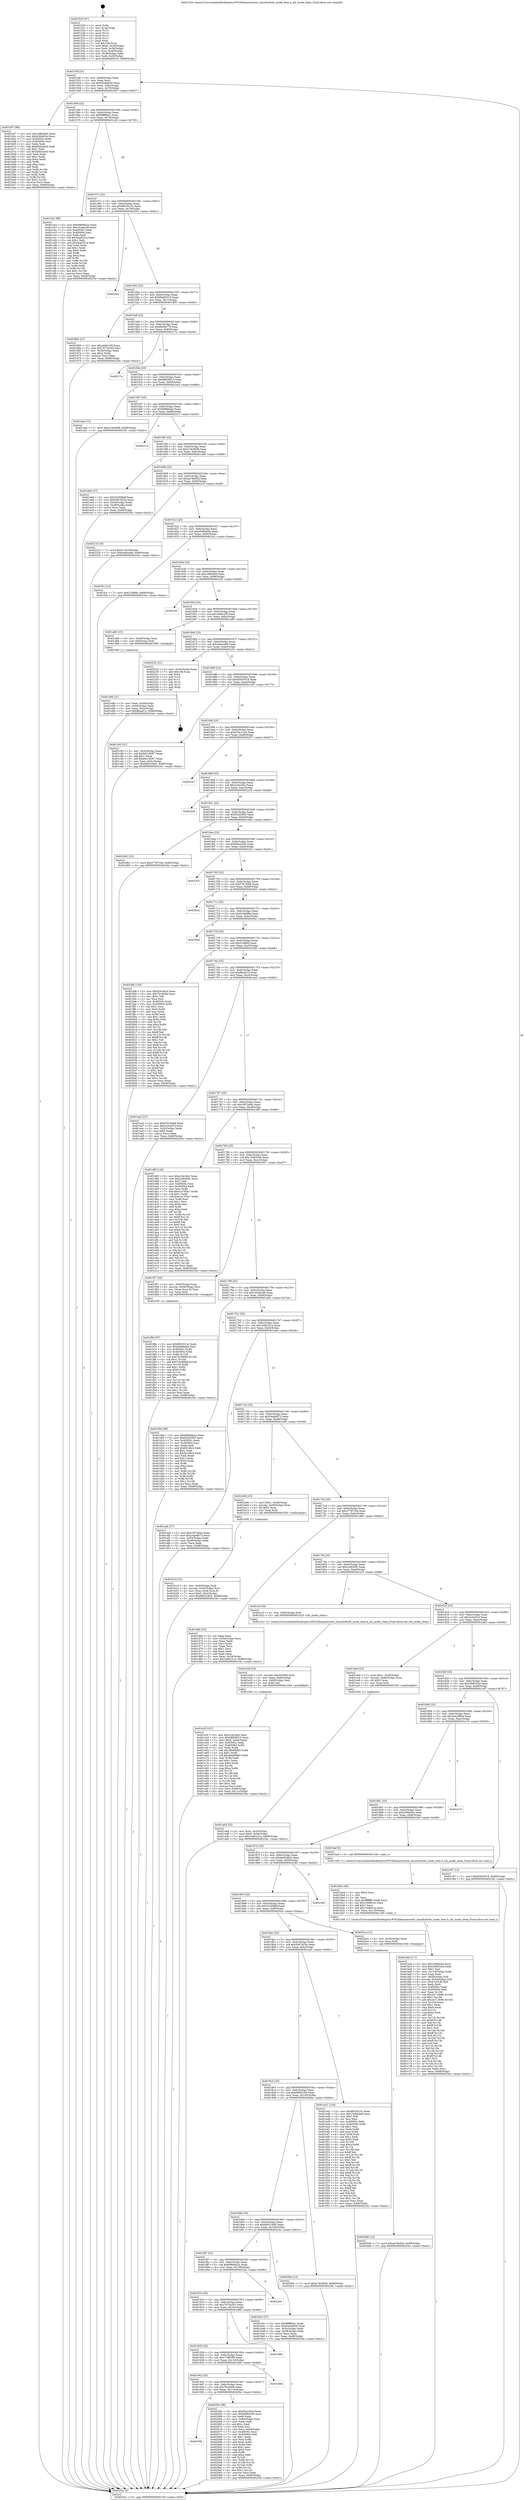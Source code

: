 digraph "0x401520" {
  label = "0x401520 (/mnt/c/Users/mathe/Desktop/tcc/POCII/binaries/extr_linuxfsxfsxfs_inode_item.h_xfs_inode_clean_Final-ollvm.out::main(0))"
  labelloc = "t"
  node[shape=record]

  Entry [label="",width=0.3,height=0.3,shape=circle,fillcolor=black,style=filled]
  "0x40154f" [label="{
     0x40154f [23]\l
     | [instrs]\l
     &nbsp;&nbsp;0x40154f \<+3\>: mov -0x68(%rbp),%eax\l
     &nbsp;&nbsp;0x401552 \<+2\>: mov %eax,%ecx\l
     &nbsp;&nbsp;0x401554 \<+6\>: sub $0x82e9a939,%ecx\l
     &nbsp;&nbsp;0x40155a \<+3\>: mov %eax,-0x6c(%rbp)\l
     &nbsp;&nbsp;0x40155d \<+3\>: mov %ecx,-0x70(%rbp)\l
     &nbsp;&nbsp;0x401560 \<+6\>: je 0000000000401b57 \<main+0x637\>\l
  }"]
  "0x401b57" [label="{
     0x401b57 [88]\l
     | [instrs]\l
     &nbsp;&nbsp;0x401b57 \<+5\>: mov $0xc38bf444,%eax\l
     &nbsp;&nbsp;0x401b5c \<+5\>: mov $0x43f4d02e,%ecx\l
     &nbsp;&nbsp;0x401b61 \<+7\>: mov 0x40505c,%edx\l
     &nbsp;&nbsp;0x401b68 \<+7\>: mov 0x405064,%esi\l
     &nbsp;&nbsp;0x401b6f \<+2\>: mov %edx,%edi\l
     &nbsp;&nbsp;0x401b71 \<+6\>: add $0xbb92ae50,%edi\l
     &nbsp;&nbsp;0x401b77 \<+3\>: sub $0x1,%edi\l
     &nbsp;&nbsp;0x401b7a \<+6\>: sub $0xbb92ae50,%edi\l
     &nbsp;&nbsp;0x401b80 \<+3\>: imul %edi,%edx\l
     &nbsp;&nbsp;0x401b83 \<+3\>: and $0x1,%edx\l
     &nbsp;&nbsp;0x401b86 \<+3\>: cmp $0x0,%edx\l
     &nbsp;&nbsp;0x401b89 \<+4\>: sete %r8b\l
     &nbsp;&nbsp;0x401b8d \<+3\>: cmp $0xa,%esi\l
     &nbsp;&nbsp;0x401b90 \<+4\>: setl %r9b\l
     &nbsp;&nbsp;0x401b94 \<+3\>: mov %r8b,%r10b\l
     &nbsp;&nbsp;0x401b97 \<+3\>: and %r9b,%r10b\l
     &nbsp;&nbsp;0x401b9a \<+3\>: xor %r9b,%r8b\l
     &nbsp;&nbsp;0x401b9d \<+3\>: or %r8b,%r10b\l
     &nbsp;&nbsp;0x401ba0 \<+4\>: test $0x1,%r10b\l
     &nbsp;&nbsp;0x401ba4 \<+3\>: cmovne %ecx,%eax\l
     &nbsp;&nbsp;0x401ba7 \<+3\>: mov %eax,-0x68(%rbp)\l
     &nbsp;&nbsp;0x401baa \<+5\>: jmp 000000000040234c \<main+0xe2c\>\l
  }"]
  "0x401566" [label="{
     0x401566 [22]\l
     | [instrs]\l
     &nbsp;&nbsp;0x401566 \<+5\>: jmp 000000000040156b \<main+0x4b\>\l
     &nbsp;&nbsp;0x40156b \<+3\>: mov -0x6c(%rbp),%eax\l
     &nbsp;&nbsp;0x40156e \<+5\>: sub $0x88ff6ba1,%eax\l
     &nbsp;&nbsp;0x401573 \<+3\>: mov %eax,-0x74(%rbp)\l
     &nbsp;&nbsp;0x401576 \<+6\>: je 0000000000401cb2 \<main+0x792\>\l
  }"]
  Exit [label="",width=0.3,height=0.3,shape=circle,fillcolor=black,style=filled,peripheries=2]
  "0x401cb2" [label="{
     0x401cb2 [88]\l
     | [instrs]\l
     &nbsp;&nbsp;0x401cb2 \<+5\>: mov $0x6968da2a,%eax\l
     &nbsp;&nbsp;0x401cb7 \<+5\>: mov $0x163abcd5,%ecx\l
     &nbsp;&nbsp;0x401cbc \<+7\>: mov 0x40505c,%edx\l
     &nbsp;&nbsp;0x401cc3 \<+7\>: mov 0x405064,%esi\l
     &nbsp;&nbsp;0x401cca \<+2\>: mov %edx,%edi\l
     &nbsp;&nbsp;0x401ccc \<+6\>: sub $0x5aaf251d,%edi\l
     &nbsp;&nbsp;0x401cd2 \<+3\>: sub $0x1,%edi\l
     &nbsp;&nbsp;0x401cd5 \<+6\>: add $0x5aaf251d,%edi\l
     &nbsp;&nbsp;0x401cdb \<+3\>: imul %edi,%edx\l
     &nbsp;&nbsp;0x401cde \<+3\>: and $0x1,%edx\l
     &nbsp;&nbsp;0x401ce1 \<+3\>: cmp $0x0,%edx\l
     &nbsp;&nbsp;0x401ce4 \<+4\>: sete %r8b\l
     &nbsp;&nbsp;0x401ce8 \<+3\>: cmp $0xa,%esi\l
     &nbsp;&nbsp;0x401ceb \<+4\>: setl %r9b\l
     &nbsp;&nbsp;0x401cef \<+3\>: mov %r8b,%r10b\l
     &nbsp;&nbsp;0x401cf2 \<+3\>: and %r9b,%r10b\l
     &nbsp;&nbsp;0x401cf5 \<+3\>: xor %r9b,%r8b\l
     &nbsp;&nbsp;0x401cf8 \<+3\>: or %r8b,%r10b\l
     &nbsp;&nbsp;0x401cfb \<+4\>: test $0x1,%r10b\l
     &nbsp;&nbsp;0x401cff \<+3\>: cmovne %ecx,%eax\l
     &nbsp;&nbsp;0x401d02 \<+3\>: mov %eax,-0x68(%rbp)\l
     &nbsp;&nbsp;0x401d05 \<+5\>: jmp 000000000040234c \<main+0xe2c\>\l
  }"]
  "0x40157c" [label="{
     0x40157c [22]\l
     | [instrs]\l
     &nbsp;&nbsp;0x40157c \<+5\>: jmp 0000000000401581 \<main+0x61\>\l
     &nbsp;&nbsp;0x401581 \<+3\>: mov -0x6c(%rbp),%eax\l
     &nbsp;&nbsp;0x401584 \<+5\>: sub $0x8953013c,%eax\l
     &nbsp;&nbsp;0x401589 \<+3\>: mov %eax,-0x78(%rbp)\l
     &nbsp;&nbsp;0x40158c \<+6\>: je 0000000000402301 \<main+0xde1\>\l
  }"]
  "0x4020d6" [label="{
     0x4020d6 [12]\l
     | [instrs]\l
     &nbsp;&nbsp;0x4020d6 \<+7\>: movl $0xaa78e92d,-0x68(%rbp)\l
     &nbsp;&nbsp;0x4020dd \<+5\>: jmp 000000000040234c \<main+0xe2c\>\l
  }"]
  "0x402301" [label="{
     0x402301\l
  }", style=dashed]
  "0x401592" [label="{
     0x401592 [22]\l
     | [instrs]\l
     &nbsp;&nbsp;0x401592 \<+5\>: jmp 0000000000401597 \<main+0x77\>\l
     &nbsp;&nbsp;0x401597 \<+3\>: mov -0x6c(%rbp),%eax\l
     &nbsp;&nbsp;0x40159a \<+5\>: sub $0x89a80310,%eax\l
     &nbsp;&nbsp;0x40159f \<+3\>: mov %eax,-0x7c(%rbp)\l
     &nbsp;&nbsp;0x4015a2 \<+6\>: je 0000000000401965 \<main+0x445\>\l
  }"]
  "0x40195b" [label="{
     0x40195b\l
  }", style=dashed]
  "0x401965" [label="{
     0x401965 [27]\l
     | [instrs]\l
     &nbsp;&nbsp;0x401965 \<+5\>: mov $0xcbb6c25f,%eax\l
     &nbsp;&nbsp;0x40196a \<+5\>: mov $0x7075a303,%ecx\l
     &nbsp;&nbsp;0x40196f \<+3\>: mov -0x30(%rbp),%edx\l
     &nbsp;&nbsp;0x401972 \<+3\>: cmp $0x2,%edx\l
     &nbsp;&nbsp;0x401975 \<+3\>: cmovne %ecx,%eax\l
     &nbsp;&nbsp;0x401978 \<+3\>: mov %eax,-0x68(%rbp)\l
     &nbsp;&nbsp;0x40197b \<+5\>: jmp 000000000040234c \<main+0xe2c\>\l
  }"]
  "0x4015a8" [label="{
     0x4015a8 [22]\l
     | [instrs]\l
     &nbsp;&nbsp;0x4015a8 \<+5\>: jmp 00000000004015ad \<main+0x8d\>\l
     &nbsp;&nbsp;0x4015ad \<+3\>: mov -0x6c(%rbp),%eax\l
     &nbsp;&nbsp;0x4015b0 \<+5\>: sub $0x8e95e77f,%eax\l
     &nbsp;&nbsp;0x4015b5 \<+3\>: mov %eax,-0x80(%rbp)\l
     &nbsp;&nbsp;0x4015b8 \<+6\>: je 000000000040217e \<main+0xc5e\>\l
  }"]
  "0x40234c" [label="{
     0x40234c [5]\l
     | [instrs]\l
     &nbsp;&nbsp;0x40234c \<+5\>: jmp 000000000040154f \<main+0x2f\>\l
  }"]
  "0x401520" [label="{
     0x401520 [47]\l
     | [instrs]\l
     &nbsp;&nbsp;0x401520 \<+1\>: push %rbp\l
     &nbsp;&nbsp;0x401521 \<+3\>: mov %rsp,%rbp\l
     &nbsp;&nbsp;0x401524 \<+2\>: push %r15\l
     &nbsp;&nbsp;0x401526 \<+2\>: push %r14\l
     &nbsp;&nbsp;0x401528 \<+2\>: push %r13\l
     &nbsp;&nbsp;0x40152a \<+2\>: push %r12\l
     &nbsp;&nbsp;0x40152c \<+1\>: push %rbx\l
     &nbsp;&nbsp;0x40152d \<+7\>: sub $0x108,%rsp\l
     &nbsp;&nbsp;0x401534 \<+7\>: movl $0x0,-0x34(%rbp)\l
     &nbsp;&nbsp;0x40153b \<+3\>: mov %edi,-0x38(%rbp)\l
     &nbsp;&nbsp;0x40153e \<+4\>: mov %rsi,-0x40(%rbp)\l
     &nbsp;&nbsp;0x401542 \<+3\>: mov -0x38(%rbp),%edi\l
     &nbsp;&nbsp;0x401545 \<+3\>: mov %edi,-0x30(%rbp)\l
     &nbsp;&nbsp;0x401548 \<+7\>: movl $0x89a80310,-0x68(%rbp)\l
  }"]
  "0x40205e" [label="{
     0x40205e [96]\l
     | [instrs]\l
     &nbsp;&nbsp;0x40205e \<+5\>: mov $0xf54cc82d,%eax\l
     &nbsp;&nbsp;0x402063 \<+5\>: mov $0x66f94160,%ecx\l
     &nbsp;&nbsp;0x402068 \<+2\>: xor %edx,%edx\l
     &nbsp;&nbsp;0x40206a \<+3\>: mov -0x64(%rbp),%esi\l
     &nbsp;&nbsp;0x40206d \<+2\>: mov %edx,%edi\l
     &nbsp;&nbsp;0x40206f \<+3\>: sub $0x1,%edi\l
     &nbsp;&nbsp;0x402072 \<+2\>: sub %edi,%esi\l
     &nbsp;&nbsp;0x402074 \<+3\>: mov %esi,-0x64(%rbp)\l
     &nbsp;&nbsp;0x402077 \<+7\>: mov 0x40505c,%esi\l
     &nbsp;&nbsp;0x40207e \<+7\>: mov 0x405064,%edi\l
     &nbsp;&nbsp;0x402085 \<+3\>: sub $0x1,%edx\l
     &nbsp;&nbsp;0x402088 \<+3\>: mov %esi,%r8d\l
     &nbsp;&nbsp;0x40208b \<+3\>: add %edx,%r8d\l
     &nbsp;&nbsp;0x40208e \<+4\>: imul %r8d,%esi\l
     &nbsp;&nbsp;0x402092 \<+3\>: and $0x1,%esi\l
     &nbsp;&nbsp;0x402095 \<+3\>: cmp $0x0,%esi\l
     &nbsp;&nbsp;0x402098 \<+4\>: sete %r9b\l
     &nbsp;&nbsp;0x40209c \<+3\>: cmp $0xa,%edi\l
     &nbsp;&nbsp;0x40209f \<+4\>: setl %r10b\l
     &nbsp;&nbsp;0x4020a3 \<+3\>: mov %r9b,%r11b\l
     &nbsp;&nbsp;0x4020a6 \<+3\>: and %r10b,%r11b\l
     &nbsp;&nbsp;0x4020a9 \<+3\>: xor %r10b,%r9b\l
     &nbsp;&nbsp;0x4020ac \<+3\>: or %r9b,%r11b\l
     &nbsp;&nbsp;0x4020af \<+4\>: test $0x1,%r11b\l
     &nbsp;&nbsp;0x4020b3 \<+3\>: cmovne %ecx,%eax\l
     &nbsp;&nbsp;0x4020b6 \<+3\>: mov %eax,-0x68(%rbp)\l
     &nbsp;&nbsp;0x4020b9 \<+5\>: jmp 000000000040234c \<main+0xe2c\>\l
  }"]
  "0x40217e" [label="{
     0x40217e\l
  }", style=dashed]
  "0x4015be" [label="{
     0x4015be [25]\l
     | [instrs]\l
     &nbsp;&nbsp;0x4015be \<+5\>: jmp 00000000004015c3 \<main+0xa3\>\l
     &nbsp;&nbsp;0x4015c3 \<+3\>: mov -0x6c(%rbp),%eax\l
     &nbsp;&nbsp;0x4015c6 \<+5\>: sub $0x96838015,%eax\l
     &nbsp;&nbsp;0x4015cb \<+6\>: mov %eax,-0x84(%rbp)\l
     &nbsp;&nbsp;0x4015d1 \<+6\>: je 0000000000401eaa \<main+0x98a\>\l
  }"]
  "0x401942" [label="{
     0x401942 [25]\l
     | [instrs]\l
     &nbsp;&nbsp;0x401942 \<+5\>: jmp 0000000000401947 \<main+0x427\>\l
     &nbsp;&nbsp;0x401947 \<+3\>: mov -0x6c(%rbp),%eax\l
     &nbsp;&nbsp;0x40194a \<+5\>: sub $0x7fccbdde,%eax\l
     &nbsp;&nbsp;0x40194f \<+6\>: mov %eax,-0x114(%rbp)\l
     &nbsp;&nbsp;0x401955 \<+6\>: je 000000000040205e \<main+0xb3e\>\l
  }"]
  "0x401eaa" [label="{
     0x401eaa [12]\l
     | [instrs]\l
     &nbsp;&nbsp;0x401eaa \<+7\>: movl $0xa7dc00d8,-0x68(%rbp)\l
     &nbsp;&nbsp;0x401eb1 \<+5\>: jmp 000000000040234c \<main+0xe2c\>\l
  }"]
  "0x4015d7" [label="{
     0x4015d7 [25]\l
     | [instrs]\l
     &nbsp;&nbsp;0x4015d7 \<+5\>: jmp 00000000004015dc \<main+0xbc\>\l
     &nbsp;&nbsp;0x4015dc \<+3\>: mov -0x6c(%rbp),%eax\l
     &nbsp;&nbsp;0x4015df \<+5\>: sub $0x9988dacb,%eax\l
     &nbsp;&nbsp;0x4015e4 \<+6\>: mov %eax,-0x88(%rbp)\l
     &nbsp;&nbsp;0x4015ea \<+6\>: je 0000000000402213 \<main+0xcf3\>\l
  }"]
  "0x4019d8" [label="{
     0x4019d8\l
  }", style=dashed]
  "0x402213" [label="{
     0x402213\l
  }", style=dashed]
  "0x4015f0" [label="{
     0x4015f0 [25]\l
     | [instrs]\l
     &nbsp;&nbsp;0x4015f0 \<+5\>: jmp 00000000004015f5 \<main+0xd5\>\l
     &nbsp;&nbsp;0x4015f5 \<+3\>: mov -0x6c(%rbp),%eax\l
     &nbsp;&nbsp;0x4015f8 \<+5\>: sub $0xa7dc00d8,%eax\l
     &nbsp;&nbsp;0x4015fd \<+6\>: mov %eax,-0x8c(%rbp)\l
     &nbsp;&nbsp;0x401603 \<+6\>: je 0000000000401eb6 \<main+0x996\>\l
  }"]
  "0x401929" [label="{
     0x401929 [25]\l
     | [instrs]\l
     &nbsp;&nbsp;0x401929 \<+5\>: jmp 000000000040192e \<main+0x40e\>\l
     &nbsp;&nbsp;0x40192e \<+3\>: mov -0x6c(%rbp),%eax\l
     &nbsp;&nbsp;0x401931 \<+5\>: sub $0x719f03f5,%eax\l
     &nbsp;&nbsp;0x401936 \<+6\>: mov %eax,-0x110(%rbp)\l
     &nbsp;&nbsp;0x40193c \<+6\>: je 00000000004019d8 \<main+0x4b8\>\l
  }"]
  "0x401eb6" [label="{
     0x401eb6 [27]\l
     | [instrs]\l
     &nbsp;&nbsp;0x401eb6 \<+5\>: mov $0x52359b6f,%eax\l
     &nbsp;&nbsp;0x401ebb \<+5\>: mov $0x5467b53a,%ecx\l
     &nbsp;&nbsp;0x401ec0 \<+3\>: mov -0x64(%rbp),%edx\l
     &nbsp;&nbsp;0x401ec3 \<+3\>: cmp -0x48(%rbp),%edx\l
     &nbsp;&nbsp;0x401ec6 \<+3\>: cmovl %ecx,%eax\l
     &nbsp;&nbsp;0x401ec9 \<+3\>: mov %eax,-0x68(%rbp)\l
     &nbsp;&nbsp;0x401ecc \<+5\>: jmp 000000000040234c \<main+0xe2c\>\l
  }"]
  "0x401609" [label="{
     0x401609 [25]\l
     | [instrs]\l
     &nbsp;&nbsp;0x401609 \<+5\>: jmp 000000000040160e \<main+0xee\>\l
     &nbsp;&nbsp;0x40160e \<+3\>: mov -0x6c(%rbp),%eax\l
     &nbsp;&nbsp;0x401611 \<+5\>: sub $0xaa78e92d,%eax\l
     &nbsp;&nbsp;0x401616 \<+6\>: mov %eax,-0x90(%rbp)\l
     &nbsp;&nbsp;0x40161c \<+6\>: je 000000000040221f \<main+0xcff\>\l
  }"]
  "0x401980" [label="{
     0x401980\l
  }", style=dashed]
  "0x40221f" [label="{
     0x40221f [19]\l
     | [instrs]\l
     &nbsp;&nbsp;0x40221f \<+7\>: movl $0x0,-0x34(%rbp)\l
     &nbsp;&nbsp;0x402226 \<+7\>: movl $0xcebeca66,-0x68(%rbp)\l
     &nbsp;&nbsp;0x40222d \<+5\>: jmp 000000000040234c \<main+0xe2c\>\l
  }"]
  "0x401622" [label="{
     0x401622 [25]\l
     | [instrs]\l
     &nbsp;&nbsp;0x401622 \<+5\>: jmp 0000000000401627 \<main+0x107\>\l
     &nbsp;&nbsp;0x401627 \<+3\>: mov -0x6c(%rbp),%eax\l
     &nbsp;&nbsp;0x40162a \<+5\>: sub $0xb599ebd4,%eax\l
     &nbsp;&nbsp;0x40162f \<+6\>: mov %eax,-0x94(%rbp)\l
     &nbsp;&nbsp;0x401635 \<+6\>: je 0000000000401fcc \<main+0xaac\>\l
  }"]
  "0x401910" [label="{
     0x401910 [25]\l
     | [instrs]\l
     &nbsp;&nbsp;0x401910 \<+5\>: jmp 0000000000401915 \<main+0x3f5\>\l
     &nbsp;&nbsp;0x401915 \<+3\>: mov -0x6c(%rbp),%eax\l
     &nbsp;&nbsp;0x401918 \<+5\>: sub $0x7075a303,%eax\l
     &nbsp;&nbsp;0x40191d \<+6\>: mov %eax,-0x10c(%rbp)\l
     &nbsp;&nbsp;0x401923 \<+6\>: je 0000000000401980 \<main+0x460\>\l
  }"]
  "0x401fcc" [label="{
     0x401fcc [12]\l
     | [instrs]\l
     &nbsp;&nbsp;0x401fcc \<+7\>: movl $0x218fdfd,-0x68(%rbp)\l
     &nbsp;&nbsp;0x401fd3 \<+5\>: jmp 000000000040234c \<main+0xe2c\>\l
  }"]
  "0x40163b" [label="{
     0x40163b [25]\l
     | [instrs]\l
     &nbsp;&nbsp;0x40163b \<+5\>: jmp 0000000000401640 \<main+0x120\>\l
     &nbsp;&nbsp;0x401640 \<+3\>: mov -0x6c(%rbp),%eax\l
     &nbsp;&nbsp;0x401643 \<+5\>: sub $0xc38bf444,%eax\l
     &nbsp;&nbsp;0x401648 \<+6\>: mov %eax,-0x98(%rbp)\l
     &nbsp;&nbsp;0x40164e \<+6\>: je 000000000040225f \<main+0xd3f\>\l
  }"]
  "0x4022bc" [label="{
     0x4022bc\l
  }", style=dashed]
  "0x40225f" [label="{
     0x40225f\l
  }", style=dashed]
  "0x401654" [label="{
     0x401654 [25]\l
     | [instrs]\l
     &nbsp;&nbsp;0x401654 \<+5\>: jmp 0000000000401659 \<main+0x139\>\l
     &nbsp;&nbsp;0x401659 \<+3\>: mov -0x6c(%rbp),%eax\l
     &nbsp;&nbsp;0x40165c \<+5\>: sub $0xcbb6c25f,%eax\l
     &nbsp;&nbsp;0x401661 \<+6\>: mov %eax,-0x9c(%rbp)\l
     &nbsp;&nbsp;0x401667 \<+6\>: je 0000000000401a80 \<main+0x560\>\l
  }"]
  "0x401f6b" [label="{
     0x401f6b [97]\l
     | [instrs]\l
     &nbsp;&nbsp;0x401f6b \<+5\>: mov $0x8953013c,%edx\l
     &nbsp;&nbsp;0x401f70 \<+5\>: mov $0xb599ebd4,%esi\l
     &nbsp;&nbsp;0x401f75 \<+8\>: mov 0x40505c,%r8d\l
     &nbsp;&nbsp;0x401f7d \<+8\>: mov 0x405064,%r9d\l
     &nbsp;&nbsp;0x401f85 \<+3\>: mov %r8d,%r10d\l
     &nbsp;&nbsp;0x401f88 \<+7\>: sub $0x70c09fd9,%r10d\l
     &nbsp;&nbsp;0x401f8f \<+4\>: sub $0x1,%r10d\l
     &nbsp;&nbsp;0x401f93 \<+7\>: add $0x70c09fd9,%r10d\l
     &nbsp;&nbsp;0x401f9a \<+4\>: imul %r10d,%r8d\l
     &nbsp;&nbsp;0x401f9e \<+4\>: and $0x1,%r8d\l
     &nbsp;&nbsp;0x401fa2 \<+4\>: cmp $0x0,%r8d\l
     &nbsp;&nbsp;0x401fa6 \<+4\>: sete %r11b\l
     &nbsp;&nbsp;0x401faa \<+4\>: cmp $0xa,%r9d\l
     &nbsp;&nbsp;0x401fae \<+3\>: setl %bl\l
     &nbsp;&nbsp;0x401fb1 \<+3\>: mov %r11b,%r14b\l
     &nbsp;&nbsp;0x401fb4 \<+3\>: and %bl,%r14b\l
     &nbsp;&nbsp;0x401fb7 \<+3\>: xor %bl,%r11b\l
     &nbsp;&nbsp;0x401fba \<+3\>: or %r11b,%r14b\l
     &nbsp;&nbsp;0x401fbd \<+4\>: test $0x1,%r14b\l
     &nbsp;&nbsp;0x401fc1 \<+3\>: cmovne %esi,%edx\l
     &nbsp;&nbsp;0x401fc4 \<+3\>: mov %edx,-0x68(%rbp)\l
     &nbsp;&nbsp;0x401fc7 \<+5\>: jmp 000000000040234c \<main+0xe2c\>\l
  }"]
  "0x401a80" [label="{
     0x401a80 [13]\l
     | [instrs]\l
     &nbsp;&nbsp;0x401a80 \<+4\>: mov -0x40(%rbp),%rax\l
     &nbsp;&nbsp;0x401a84 \<+4\>: mov 0x8(%rax),%rdi\l
     &nbsp;&nbsp;0x401a88 \<+5\>: call 0000000000401060 \<atoi@plt\>\l
     | [calls]\l
     &nbsp;&nbsp;0x401060 \{1\} (unknown)\l
  }"]
  "0x40166d" [label="{
     0x40166d [25]\l
     | [instrs]\l
     &nbsp;&nbsp;0x40166d \<+5\>: jmp 0000000000401672 \<main+0x152\>\l
     &nbsp;&nbsp;0x401672 \<+3\>: mov -0x6c(%rbp),%eax\l
     &nbsp;&nbsp;0x401675 \<+5\>: sub $0xcebeca66,%eax\l
     &nbsp;&nbsp;0x40167a \<+6\>: mov %eax,-0xa0(%rbp)\l
     &nbsp;&nbsp;0x401680 \<+6\>: je 0000000000402232 \<main+0xd12\>\l
  }"]
  "0x401a8d" [label="{
     0x401a8d [21]\l
     | [instrs]\l
     &nbsp;&nbsp;0x401a8d \<+3\>: mov %eax,-0x44(%rbp)\l
     &nbsp;&nbsp;0x401a90 \<+3\>: mov -0x44(%rbp),%eax\l
     &nbsp;&nbsp;0x401a93 \<+3\>: mov %eax,-0x2c(%rbp)\l
     &nbsp;&nbsp;0x401a96 \<+7\>: movl $0x8fa4d13,-0x68(%rbp)\l
     &nbsp;&nbsp;0x401a9d \<+5\>: jmp 000000000040234c \<main+0xe2c\>\l
  }"]
  "0x401e3f" [label="{
     0x401e3f [107]\l
     | [instrs]\l
     &nbsp;&nbsp;0x401e3f \<+5\>: mov $0xe1fa1bb2,%esi\l
     &nbsp;&nbsp;0x401e44 \<+5\>: mov $0x96838015,%ecx\l
     &nbsp;&nbsp;0x401e49 \<+7\>: movl $0x0,-0x64(%rbp)\l
     &nbsp;&nbsp;0x401e50 \<+7\>: mov 0x40505c,%edx\l
     &nbsp;&nbsp;0x401e57 \<+8\>: mov 0x405064,%r8d\l
     &nbsp;&nbsp;0x401e5f \<+3\>: mov %edx,%r9d\l
     &nbsp;&nbsp;0x401e62 \<+7\>: add $0x48e698b5,%r9d\l
     &nbsp;&nbsp;0x401e69 \<+4\>: sub $0x1,%r9d\l
     &nbsp;&nbsp;0x401e6d \<+7\>: sub $0x48e698b5,%r9d\l
     &nbsp;&nbsp;0x401e74 \<+4\>: imul %r9d,%edx\l
     &nbsp;&nbsp;0x401e78 \<+3\>: and $0x1,%edx\l
     &nbsp;&nbsp;0x401e7b \<+3\>: cmp $0x0,%edx\l
     &nbsp;&nbsp;0x401e7e \<+4\>: sete %r10b\l
     &nbsp;&nbsp;0x401e82 \<+4\>: cmp $0xa,%r8d\l
     &nbsp;&nbsp;0x401e86 \<+4\>: setl %r11b\l
     &nbsp;&nbsp;0x401e8a \<+3\>: mov %r10b,%bl\l
     &nbsp;&nbsp;0x401e8d \<+3\>: and %r11b,%bl\l
     &nbsp;&nbsp;0x401e90 \<+3\>: xor %r11b,%r10b\l
     &nbsp;&nbsp;0x401e93 \<+3\>: or %r10b,%bl\l
     &nbsp;&nbsp;0x401e96 \<+3\>: test $0x1,%bl\l
     &nbsp;&nbsp;0x401e99 \<+3\>: cmovne %ecx,%esi\l
     &nbsp;&nbsp;0x401e9c \<+3\>: mov %esi,-0x68(%rbp)\l
     &nbsp;&nbsp;0x401e9f \<+6\>: mov %eax,-0x11c(%rbp)\l
     &nbsp;&nbsp;0x401ea5 \<+5\>: jmp 000000000040234c \<main+0xe2c\>\l
  }"]
  "0x402232" [label="{
     0x402232 [21]\l
     | [instrs]\l
     &nbsp;&nbsp;0x402232 \<+3\>: mov -0x34(%rbp),%eax\l
     &nbsp;&nbsp;0x402235 \<+7\>: add $0x108,%rsp\l
     &nbsp;&nbsp;0x40223c \<+1\>: pop %rbx\l
     &nbsp;&nbsp;0x40223d \<+2\>: pop %r12\l
     &nbsp;&nbsp;0x40223f \<+2\>: pop %r13\l
     &nbsp;&nbsp;0x402241 \<+2\>: pop %r14\l
     &nbsp;&nbsp;0x402243 \<+2\>: pop %r15\l
     &nbsp;&nbsp;0x402245 \<+1\>: pop %rbp\l
     &nbsp;&nbsp;0x402246 \<+1\>: ret\l
  }"]
  "0x401686" [label="{
     0x401686 [25]\l
     | [instrs]\l
     &nbsp;&nbsp;0x401686 \<+5\>: jmp 000000000040168b \<main+0x16b\>\l
     &nbsp;&nbsp;0x40168b \<+3\>: mov -0x6c(%rbp),%eax\l
     &nbsp;&nbsp;0x40168e \<+5\>: sub $0xd5835018,%eax\l
     &nbsp;&nbsp;0x401693 \<+6\>: mov %eax,-0xa4(%rbp)\l
     &nbsp;&nbsp;0x401699 \<+6\>: je 0000000000401c93 \<main+0x773\>\l
  }"]
  "0x401e28" [label="{
     0x401e28 [23]\l
     | [instrs]\l
     &nbsp;&nbsp;0x401e28 \<+10\>: movabs $0x4030b6,%rdi\l
     &nbsp;&nbsp;0x401e32 \<+3\>: mov %eax,-0x60(%rbp)\l
     &nbsp;&nbsp;0x401e35 \<+3\>: mov -0x60(%rbp),%esi\l
     &nbsp;&nbsp;0x401e38 \<+2\>: mov $0x0,%al\l
     &nbsp;&nbsp;0x401e3a \<+5\>: call 0000000000401040 \<printf@plt\>\l
     | [calls]\l
     &nbsp;&nbsp;0x401040 \{1\} (unknown)\l
  }"]
  "0x401c93" [label="{
     0x401c93 [31]\l
     | [instrs]\l
     &nbsp;&nbsp;0x401c93 \<+3\>: mov -0x5c(%rbp),%eax\l
     &nbsp;&nbsp;0x401c96 \<+5\>: sub $0xb91c8267,%eax\l
     &nbsp;&nbsp;0x401c9b \<+3\>: add $0x1,%eax\l
     &nbsp;&nbsp;0x401c9e \<+5\>: add $0xb91c8267,%eax\l
     &nbsp;&nbsp;0x401ca3 \<+3\>: mov %eax,-0x5c(%rbp)\l
     &nbsp;&nbsp;0x401ca6 \<+7\>: movl $0x685318d5,-0x68(%rbp)\l
     &nbsp;&nbsp;0x401cad \<+5\>: jmp 000000000040234c \<main+0xe2c\>\l
  }"]
  "0x40169f" [label="{
     0x40169f [25]\l
     | [instrs]\l
     &nbsp;&nbsp;0x40169f \<+5\>: jmp 00000000004016a4 \<main+0x184\>\l
     &nbsp;&nbsp;0x4016a4 \<+3\>: mov -0x6c(%rbp),%eax\l
     &nbsp;&nbsp;0x4016a7 \<+5\>: sub $0xd76c1144,%eax\l
     &nbsp;&nbsp;0x4016ac \<+6\>: mov %eax,-0xa8(%rbp)\l
     &nbsp;&nbsp;0x4016b2 \<+6\>: je 0000000000402247 \<main+0xd27\>\l
  }"]
  "0x401bdc" [label="{
     0x401bdc [171]\l
     | [instrs]\l
     &nbsp;&nbsp;0x401bdc \<+5\>: mov $0xc38bf444,%ecx\l
     &nbsp;&nbsp;0x401be1 \<+5\>: mov $0x39df342a,%edx\l
     &nbsp;&nbsp;0x401be6 \<+3\>: mov $0x1,%sil\l
     &nbsp;&nbsp;0x401be9 \<+6\>: mov -0x118(%rbp),%edi\l
     &nbsp;&nbsp;0x401bef \<+3\>: imul %eax,%edi\l
     &nbsp;&nbsp;0x401bf2 \<+4\>: mov -0x50(%rbp),%r8\l
     &nbsp;&nbsp;0x401bf6 \<+4\>: movslq -0x54(%rbp),%r9\l
     &nbsp;&nbsp;0x401bfa \<+4\>: mov (%r8,%r9,8),%r8\l
     &nbsp;&nbsp;0x401bfe \<+3\>: mov %edi,(%r8)\l
     &nbsp;&nbsp;0x401c01 \<+7\>: mov 0x40505c,%eax\l
     &nbsp;&nbsp;0x401c08 \<+7\>: mov 0x405064,%edi\l
     &nbsp;&nbsp;0x401c0f \<+3\>: mov %eax,%r10d\l
     &nbsp;&nbsp;0x401c12 \<+7\>: sub $0x2e713b96,%r10d\l
     &nbsp;&nbsp;0x401c19 \<+4\>: sub $0x1,%r10d\l
     &nbsp;&nbsp;0x401c1d \<+7\>: add $0x2e713b96,%r10d\l
     &nbsp;&nbsp;0x401c24 \<+4\>: imul %r10d,%eax\l
     &nbsp;&nbsp;0x401c28 \<+3\>: and $0x1,%eax\l
     &nbsp;&nbsp;0x401c2b \<+3\>: cmp $0x0,%eax\l
     &nbsp;&nbsp;0x401c2e \<+4\>: sete %r11b\l
     &nbsp;&nbsp;0x401c32 \<+3\>: cmp $0xa,%edi\l
     &nbsp;&nbsp;0x401c35 \<+3\>: setl %bl\l
     &nbsp;&nbsp;0x401c38 \<+3\>: mov %r11b,%r14b\l
     &nbsp;&nbsp;0x401c3b \<+4\>: xor $0xff,%r14b\l
     &nbsp;&nbsp;0x401c3f \<+3\>: mov %bl,%r15b\l
     &nbsp;&nbsp;0x401c42 \<+4\>: xor $0xff,%r15b\l
     &nbsp;&nbsp;0x401c46 \<+4\>: xor $0x1,%sil\l
     &nbsp;&nbsp;0x401c4a \<+3\>: mov %r14b,%r12b\l
     &nbsp;&nbsp;0x401c4d \<+4\>: and $0xff,%r12b\l
     &nbsp;&nbsp;0x401c51 \<+3\>: and %sil,%r11b\l
     &nbsp;&nbsp;0x401c54 \<+3\>: mov %r15b,%r13b\l
     &nbsp;&nbsp;0x401c57 \<+4\>: and $0xff,%r13b\l
     &nbsp;&nbsp;0x401c5b \<+3\>: and %sil,%bl\l
     &nbsp;&nbsp;0x401c5e \<+3\>: or %r11b,%r12b\l
     &nbsp;&nbsp;0x401c61 \<+3\>: or %bl,%r13b\l
     &nbsp;&nbsp;0x401c64 \<+3\>: xor %r13b,%r12b\l
     &nbsp;&nbsp;0x401c67 \<+3\>: or %r15b,%r14b\l
     &nbsp;&nbsp;0x401c6a \<+4\>: xor $0xff,%r14b\l
     &nbsp;&nbsp;0x401c6e \<+4\>: or $0x1,%sil\l
     &nbsp;&nbsp;0x401c72 \<+3\>: and %sil,%r14b\l
     &nbsp;&nbsp;0x401c75 \<+3\>: or %r14b,%r12b\l
     &nbsp;&nbsp;0x401c78 \<+4\>: test $0x1,%r12b\l
     &nbsp;&nbsp;0x401c7c \<+3\>: cmovne %edx,%ecx\l
     &nbsp;&nbsp;0x401c7f \<+3\>: mov %ecx,-0x68(%rbp)\l
     &nbsp;&nbsp;0x401c82 \<+5\>: jmp 000000000040234c \<main+0xe2c\>\l
  }"]
  "0x402247" [label="{
     0x402247\l
  }", style=dashed]
  "0x4016b8" [label="{
     0x4016b8 [25]\l
     | [instrs]\l
     &nbsp;&nbsp;0x4016b8 \<+5\>: jmp 00000000004016bd \<main+0x19d\>\l
     &nbsp;&nbsp;0x4016bd \<+3\>: mov -0x6c(%rbp),%eax\l
     &nbsp;&nbsp;0x4016c0 \<+5\>: sub $0xe1fa1bb2,%eax\l
     &nbsp;&nbsp;0x4016c5 \<+6\>: mov %eax,-0xac(%rbp)\l
     &nbsp;&nbsp;0x4016cb \<+6\>: je 00000000004022c8 \<main+0xda8\>\l
  }"]
  "0x401bb4" [label="{
     0x401bb4 [40]\l
     | [instrs]\l
     &nbsp;&nbsp;0x401bb4 \<+5\>: mov $0x2,%ecx\l
     &nbsp;&nbsp;0x401bb9 \<+1\>: cltd\l
     &nbsp;&nbsp;0x401bba \<+2\>: idiv %ecx\l
     &nbsp;&nbsp;0x401bbc \<+6\>: imul $0xfffffffe,%edx,%ecx\l
     &nbsp;&nbsp;0x401bc2 \<+6\>: sub $0x12b66c3c,%ecx\l
     &nbsp;&nbsp;0x401bc8 \<+3\>: add $0x1,%ecx\l
     &nbsp;&nbsp;0x401bcb \<+6\>: add $0x12b66c3c,%ecx\l
     &nbsp;&nbsp;0x401bd1 \<+6\>: mov %ecx,-0x118(%rbp)\l
     &nbsp;&nbsp;0x401bd7 \<+5\>: call 0000000000401160 \<next_i\>\l
     | [calls]\l
     &nbsp;&nbsp;0x401160 \{1\} (/mnt/c/Users/mathe/Desktop/tcc/POCII/binaries/extr_linuxfsxfsxfs_inode_item.h_xfs_inode_clean_Final-ollvm.out::next_i)\l
  }"]
  "0x4022c8" [label="{
     0x4022c8\l
  }", style=dashed]
  "0x4016d1" [label="{
     0x4016d1 [25]\l
     | [instrs]\l
     &nbsp;&nbsp;0x4016d1 \<+5\>: jmp 00000000004016d6 \<main+0x1b6\>\l
     &nbsp;&nbsp;0x4016d6 \<+3\>: mov -0x6c(%rbp),%eax\l
     &nbsp;&nbsp;0x4016d9 \<+5\>: sub $0xf32d2955,%eax\l
     &nbsp;&nbsp;0x4016de \<+6\>: mov %eax,-0xb0(%rbp)\l
     &nbsp;&nbsp;0x4016e4 \<+6\>: je 0000000000401d62 \<main+0x842\>\l
  }"]
  "0x4018f7" [label="{
     0x4018f7 [25]\l
     | [instrs]\l
     &nbsp;&nbsp;0x4018f7 \<+5\>: jmp 00000000004018fc \<main+0x3dc\>\l
     &nbsp;&nbsp;0x4018fc \<+3\>: mov -0x6c(%rbp),%eax\l
     &nbsp;&nbsp;0x4018ff \<+5\>: sub $0x6968da2a,%eax\l
     &nbsp;&nbsp;0x401904 \<+6\>: mov %eax,-0x108(%rbp)\l
     &nbsp;&nbsp;0x40190a \<+6\>: je 00000000004022bc \<main+0xd9c\>\l
  }"]
  "0x401d62" [label="{
     0x401d62 [12]\l
     | [instrs]\l
     &nbsp;&nbsp;0x401d62 \<+7\>: movl $0x27787c0a,-0x68(%rbp)\l
     &nbsp;&nbsp;0x401d69 \<+5\>: jmp 000000000040234c \<main+0xe2c\>\l
  }"]
  "0x4016ea" [label="{
     0x4016ea [25]\l
     | [instrs]\l
     &nbsp;&nbsp;0x4016ea \<+5\>: jmp 00000000004016ef \<main+0x1cf\>\l
     &nbsp;&nbsp;0x4016ef \<+3\>: mov -0x6c(%rbp),%eax\l
     &nbsp;&nbsp;0x4016f2 \<+5\>: sub $0xf54cc82d,%eax\l
     &nbsp;&nbsp;0x4016f7 \<+6\>: mov %eax,-0xb4(%rbp)\l
     &nbsp;&nbsp;0x4016fd \<+6\>: je 0000000000402321 \<main+0xe01\>\l
  }"]
  "0x401b3c" [label="{
     0x401b3c [27]\l
     | [instrs]\l
     &nbsp;&nbsp;0x401b3c \<+5\>: mov $0x88ff6ba1,%eax\l
     &nbsp;&nbsp;0x401b41 \<+5\>: mov $0x82e9a939,%ecx\l
     &nbsp;&nbsp;0x401b46 \<+3\>: mov -0x5c(%rbp),%edx\l
     &nbsp;&nbsp;0x401b49 \<+3\>: cmp -0x58(%rbp),%edx\l
     &nbsp;&nbsp;0x401b4c \<+3\>: cmovl %ecx,%eax\l
     &nbsp;&nbsp;0x401b4f \<+3\>: mov %eax,-0x68(%rbp)\l
     &nbsp;&nbsp;0x401b52 \<+5\>: jmp 000000000040234c \<main+0xe2c\>\l
  }"]
  "0x402321" [label="{
     0x402321\l
  }", style=dashed]
  "0x401703" [label="{
     0x401703 [25]\l
     | [instrs]\l
     &nbsp;&nbsp;0x401703 \<+5\>: jmp 0000000000401708 \<main+0x1e8\>\l
     &nbsp;&nbsp;0x401708 \<+3\>: mov -0x6c(%rbp),%eax\l
     &nbsp;&nbsp;0x40170b \<+5\>: sub $0xf7915bb8,%eax\l
     &nbsp;&nbsp;0x401710 \<+6\>: mov %eax,-0xb8(%rbp)\l
     &nbsp;&nbsp;0x401716 \<+6\>: je 00000000004020e2 \<main+0xbc2\>\l
  }"]
  "0x4018de" [label="{
     0x4018de [25]\l
     | [instrs]\l
     &nbsp;&nbsp;0x4018de \<+5\>: jmp 00000000004018e3 \<main+0x3c3\>\l
     &nbsp;&nbsp;0x4018e3 \<+3\>: mov -0x6c(%rbp),%eax\l
     &nbsp;&nbsp;0x4018e6 \<+5\>: sub $0x685318d5,%eax\l
     &nbsp;&nbsp;0x4018eb \<+6\>: mov %eax,-0x104(%rbp)\l
     &nbsp;&nbsp;0x4018f1 \<+6\>: je 0000000000401b3c \<main+0x61c\>\l
  }"]
  "0x4020e2" [label="{
     0x4020e2\l
  }", style=dashed]
  "0x40171c" [label="{
     0x40171c [25]\l
     | [instrs]\l
     &nbsp;&nbsp;0x40171c \<+5\>: jmp 0000000000401721 \<main+0x201\>\l
     &nbsp;&nbsp;0x401721 \<+3\>: mov -0x6c(%rbp),%eax\l
     &nbsp;&nbsp;0x401724 \<+5\>: sub $0xfc04b88a,%eax\l
     &nbsp;&nbsp;0x401729 \<+6\>: mov %eax,-0xbc(%rbp)\l
     &nbsp;&nbsp;0x40172f \<+6\>: je 00000000004020ee \<main+0xbce\>\l
  }"]
  "0x4020be" [label="{
     0x4020be [12]\l
     | [instrs]\l
     &nbsp;&nbsp;0x4020be \<+7\>: movl $0xa7dc00d8,-0x68(%rbp)\l
     &nbsp;&nbsp;0x4020c5 \<+5\>: jmp 000000000040234c \<main+0xe2c\>\l
  }"]
  "0x4020ee" [label="{
     0x4020ee\l
  }", style=dashed]
  "0x401735" [label="{
     0x401735 [25]\l
     | [instrs]\l
     &nbsp;&nbsp;0x401735 \<+5\>: jmp 000000000040173a \<main+0x21a\>\l
     &nbsp;&nbsp;0x40173a \<+3\>: mov -0x6c(%rbp),%eax\l
     &nbsp;&nbsp;0x40173d \<+5\>: sub $0x218fdfd,%eax\l
     &nbsp;&nbsp;0x401742 \<+6\>: mov %eax,-0xc0(%rbp)\l
     &nbsp;&nbsp;0x401748 \<+6\>: je 0000000000401fd8 \<main+0xab8\>\l
  }"]
  "0x4018c5" [label="{
     0x4018c5 [25]\l
     | [instrs]\l
     &nbsp;&nbsp;0x4018c5 \<+5\>: jmp 00000000004018ca \<main+0x3aa\>\l
     &nbsp;&nbsp;0x4018ca \<+3\>: mov -0x6c(%rbp),%eax\l
     &nbsp;&nbsp;0x4018cd \<+5\>: sub $0x66f94160,%eax\l
     &nbsp;&nbsp;0x4018d2 \<+6\>: mov %eax,-0x100(%rbp)\l
     &nbsp;&nbsp;0x4018d8 \<+6\>: je 00000000004020be \<main+0xb9e\>\l
  }"]
  "0x401fd8" [label="{
     0x401fd8 [134]\l
     | [instrs]\l
     &nbsp;&nbsp;0x401fd8 \<+5\>: mov $0xf54cc82d,%eax\l
     &nbsp;&nbsp;0x401fdd \<+5\>: mov $0x7fccbdde,%ecx\l
     &nbsp;&nbsp;0x401fe2 \<+2\>: mov $0x1,%dl\l
     &nbsp;&nbsp;0x401fe4 \<+2\>: xor %esi,%esi\l
     &nbsp;&nbsp;0x401fe6 \<+7\>: mov 0x40505c,%edi\l
     &nbsp;&nbsp;0x401fed \<+8\>: mov 0x405064,%r8d\l
     &nbsp;&nbsp;0x401ff5 \<+3\>: sub $0x1,%esi\l
     &nbsp;&nbsp;0x401ff8 \<+3\>: mov %edi,%r9d\l
     &nbsp;&nbsp;0x401ffb \<+3\>: add %esi,%r9d\l
     &nbsp;&nbsp;0x401ffe \<+4\>: imul %r9d,%edi\l
     &nbsp;&nbsp;0x402002 \<+3\>: and $0x1,%edi\l
     &nbsp;&nbsp;0x402005 \<+3\>: cmp $0x0,%edi\l
     &nbsp;&nbsp;0x402008 \<+4\>: sete %r10b\l
     &nbsp;&nbsp;0x40200c \<+4\>: cmp $0xa,%r8d\l
     &nbsp;&nbsp;0x402010 \<+4\>: setl %r11b\l
     &nbsp;&nbsp;0x402014 \<+3\>: mov %r10b,%bl\l
     &nbsp;&nbsp;0x402017 \<+3\>: xor $0xff,%bl\l
     &nbsp;&nbsp;0x40201a \<+3\>: mov %r11b,%r14b\l
     &nbsp;&nbsp;0x40201d \<+4\>: xor $0xff,%r14b\l
     &nbsp;&nbsp;0x402021 \<+3\>: xor $0x1,%dl\l
     &nbsp;&nbsp;0x402024 \<+3\>: mov %bl,%r15b\l
     &nbsp;&nbsp;0x402027 \<+4\>: and $0xff,%r15b\l
     &nbsp;&nbsp;0x40202b \<+3\>: and %dl,%r10b\l
     &nbsp;&nbsp;0x40202e \<+3\>: mov %r14b,%r12b\l
     &nbsp;&nbsp;0x402031 \<+4\>: and $0xff,%r12b\l
     &nbsp;&nbsp;0x402035 \<+3\>: and %dl,%r11b\l
     &nbsp;&nbsp;0x402038 \<+3\>: or %r10b,%r15b\l
     &nbsp;&nbsp;0x40203b \<+3\>: or %r11b,%r12b\l
     &nbsp;&nbsp;0x40203e \<+3\>: xor %r12b,%r15b\l
     &nbsp;&nbsp;0x402041 \<+3\>: or %r14b,%bl\l
     &nbsp;&nbsp;0x402044 \<+3\>: xor $0xff,%bl\l
     &nbsp;&nbsp;0x402047 \<+3\>: or $0x1,%dl\l
     &nbsp;&nbsp;0x40204a \<+2\>: and %dl,%bl\l
     &nbsp;&nbsp;0x40204c \<+3\>: or %bl,%r15b\l
     &nbsp;&nbsp;0x40204f \<+4\>: test $0x1,%r15b\l
     &nbsp;&nbsp;0x402053 \<+3\>: cmovne %ecx,%eax\l
     &nbsp;&nbsp;0x402056 \<+3\>: mov %eax,-0x68(%rbp)\l
     &nbsp;&nbsp;0x402059 \<+5\>: jmp 000000000040234c \<main+0xe2c\>\l
  }"]
  "0x40174e" [label="{
     0x40174e [25]\l
     | [instrs]\l
     &nbsp;&nbsp;0x40174e \<+5\>: jmp 0000000000401753 \<main+0x233\>\l
     &nbsp;&nbsp;0x401753 \<+3\>: mov -0x6c(%rbp),%eax\l
     &nbsp;&nbsp;0x401756 \<+5\>: sub $0x8fa4d13,%eax\l
     &nbsp;&nbsp;0x40175b \<+6\>: mov %eax,-0xc4(%rbp)\l
     &nbsp;&nbsp;0x401761 \<+6\>: je 0000000000401aa2 \<main+0x582\>\l
  }"]
  "0x401ed1" [label="{
     0x401ed1 [134]\l
     | [instrs]\l
     &nbsp;&nbsp;0x401ed1 \<+5\>: mov $0x8953013c,%eax\l
     &nbsp;&nbsp;0x401ed6 \<+5\>: mov $0x15d643e8,%ecx\l
     &nbsp;&nbsp;0x401edb \<+2\>: mov $0x1,%dl\l
     &nbsp;&nbsp;0x401edd \<+2\>: xor %esi,%esi\l
     &nbsp;&nbsp;0x401edf \<+7\>: mov 0x40505c,%edi\l
     &nbsp;&nbsp;0x401ee6 \<+8\>: mov 0x405064,%r8d\l
     &nbsp;&nbsp;0x401eee \<+3\>: sub $0x1,%esi\l
     &nbsp;&nbsp;0x401ef1 \<+3\>: mov %edi,%r9d\l
     &nbsp;&nbsp;0x401ef4 \<+3\>: add %esi,%r9d\l
     &nbsp;&nbsp;0x401ef7 \<+4\>: imul %r9d,%edi\l
     &nbsp;&nbsp;0x401efb \<+3\>: and $0x1,%edi\l
     &nbsp;&nbsp;0x401efe \<+3\>: cmp $0x0,%edi\l
     &nbsp;&nbsp;0x401f01 \<+4\>: sete %r10b\l
     &nbsp;&nbsp;0x401f05 \<+4\>: cmp $0xa,%r8d\l
     &nbsp;&nbsp;0x401f09 \<+4\>: setl %r11b\l
     &nbsp;&nbsp;0x401f0d \<+3\>: mov %r10b,%bl\l
     &nbsp;&nbsp;0x401f10 \<+3\>: xor $0xff,%bl\l
     &nbsp;&nbsp;0x401f13 \<+3\>: mov %r11b,%r14b\l
     &nbsp;&nbsp;0x401f16 \<+4\>: xor $0xff,%r14b\l
     &nbsp;&nbsp;0x401f1a \<+3\>: xor $0x1,%dl\l
     &nbsp;&nbsp;0x401f1d \<+3\>: mov %bl,%r15b\l
     &nbsp;&nbsp;0x401f20 \<+4\>: and $0xff,%r15b\l
     &nbsp;&nbsp;0x401f24 \<+3\>: and %dl,%r10b\l
     &nbsp;&nbsp;0x401f27 \<+3\>: mov %r14b,%r12b\l
     &nbsp;&nbsp;0x401f2a \<+4\>: and $0xff,%r12b\l
     &nbsp;&nbsp;0x401f2e \<+3\>: and %dl,%r11b\l
     &nbsp;&nbsp;0x401f31 \<+3\>: or %r10b,%r15b\l
     &nbsp;&nbsp;0x401f34 \<+3\>: or %r11b,%r12b\l
     &nbsp;&nbsp;0x401f37 \<+3\>: xor %r12b,%r15b\l
     &nbsp;&nbsp;0x401f3a \<+3\>: or %r14b,%bl\l
     &nbsp;&nbsp;0x401f3d \<+3\>: xor $0xff,%bl\l
     &nbsp;&nbsp;0x401f40 \<+3\>: or $0x1,%dl\l
     &nbsp;&nbsp;0x401f43 \<+2\>: and %dl,%bl\l
     &nbsp;&nbsp;0x401f45 \<+3\>: or %bl,%r15b\l
     &nbsp;&nbsp;0x401f48 \<+4\>: test $0x1,%r15b\l
     &nbsp;&nbsp;0x401f4c \<+3\>: cmovne %ecx,%eax\l
     &nbsp;&nbsp;0x401f4f \<+3\>: mov %eax,-0x68(%rbp)\l
     &nbsp;&nbsp;0x401f52 \<+5\>: jmp 000000000040234c \<main+0xe2c\>\l
  }"]
  "0x401aa2" [label="{
     0x401aa2 [27]\l
     | [instrs]\l
     &nbsp;&nbsp;0x401aa2 \<+5\>: mov $0xf7915bb8,%eax\l
     &nbsp;&nbsp;0x401aa7 \<+5\>: mov $0x2e3cb51f,%ecx\l
     &nbsp;&nbsp;0x401aac \<+3\>: mov -0x2c(%rbp),%edx\l
     &nbsp;&nbsp;0x401aaf \<+3\>: cmp $0x0,%edx\l
     &nbsp;&nbsp;0x401ab2 \<+3\>: cmove %ecx,%eax\l
     &nbsp;&nbsp;0x401ab5 \<+3\>: mov %eax,-0x68(%rbp)\l
     &nbsp;&nbsp;0x401ab8 \<+5\>: jmp 000000000040234c \<main+0xe2c\>\l
  }"]
  "0x401767" [label="{
     0x401767 [25]\l
     | [instrs]\l
     &nbsp;&nbsp;0x401767 \<+5\>: jmp 000000000040176c \<main+0x24c\>\l
     &nbsp;&nbsp;0x40176c \<+3\>: mov -0x6c(%rbp),%eax\l
     &nbsp;&nbsp;0x40176f \<+5\>: sub $0x10f7a84a,%eax\l
     &nbsp;&nbsp;0x401774 \<+6\>: mov %eax,-0xc8(%rbp)\l
     &nbsp;&nbsp;0x40177a \<+6\>: je 0000000000401d8f \<main+0x86f\>\l
  }"]
  "0x4018ac" [label="{
     0x4018ac [25]\l
     | [instrs]\l
     &nbsp;&nbsp;0x4018ac \<+5\>: jmp 00000000004018b1 \<main+0x391\>\l
     &nbsp;&nbsp;0x4018b1 \<+3\>: mov -0x6c(%rbp),%eax\l
     &nbsp;&nbsp;0x4018b4 \<+5\>: sub $0x5467b53a,%eax\l
     &nbsp;&nbsp;0x4018b9 \<+6\>: mov %eax,-0xfc(%rbp)\l
     &nbsp;&nbsp;0x4018bf \<+6\>: je 0000000000401ed1 \<main+0x9b1\>\l
  }"]
  "0x401d8f" [label="{
     0x401d8f [144]\l
     | [instrs]\l
     &nbsp;&nbsp;0x401d8f \<+5\>: mov $0xe1fa1bb2,%eax\l
     &nbsp;&nbsp;0x401d94 \<+5\>: mov $0x2c8050fc,%ecx\l
     &nbsp;&nbsp;0x401d99 \<+2\>: mov $0x1,%dl\l
     &nbsp;&nbsp;0x401d9b \<+7\>: mov 0x40505c,%esi\l
     &nbsp;&nbsp;0x401da2 \<+7\>: mov 0x405064,%edi\l
     &nbsp;&nbsp;0x401da9 \<+3\>: mov %esi,%r8d\l
     &nbsp;&nbsp;0x401dac \<+7\>: add $0xe1e705a7,%r8d\l
     &nbsp;&nbsp;0x401db3 \<+4\>: sub $0x1,%r8d\l
     &nbsp;&nbsp;0x401db7 \<+7\>: sub $0xe1e705a7,%r8d\l
     &nbsp;&nbsp;0x401dbe \<+4\>: imul %r8d,%esi\l
     &nbsp;&nbsp;0x401dc2 \<+3\>: and $0x1,%esi\l
     &nbsp;&nbsp;0x401dc5 \<+3\>: cmp $0x0,%esi\l
     &nbsp;&nbsp;0x401dc8 \<+4\>: sete %r9b\l
     &nbsp;&nbsp;0x401dcc \<+3\>: cmp $0xa,%edi\l
     &nbsp;&nbsp;0x401dcf \<+4\>: setl %r10b\l
     &nbsp;&nbsp;0x401dd3 \<+3\>: mov %r9b,%r11b\l
     &nbsp;&nbsp;0x401dd6 \<+4\>: xor $0xff,%r11b\l
     &nbsp;&nbsp;0x401dda \<+3\>: mov %r10b,%bl\l
     &nbsp;&nbsp;0x401ddd \<+3\>: xor $0xff,%bl\l
     &nbsp;&nbsp;0x401de0 \<+3\>: xor $0x0,%dl\l
     &nbsp;&nbsp;0x401de3 \<+3\>: mov %r11b,%r14b\l
     &nbsp;&nbsp;0x401de6 \<+4\>: and $0x0,%r14b\l
     &nbsp;&nbsp;0x401dea \<+3\>: and %dl,%r9b\l
     &nbsp;&nbsp;0x401ded \<+3\>: mov %bl,%r15b\l
     &nbsp;&nbsp;0x401df0 \<+4\>: and $0x0,%r15b\l
     &nbsp;&nbsp;0x401df4 \<+3\>: and %dl,%r10b\l
     &nbsp;&nbsp;0x401df7 \<+3\>: or %r9b,%r14b\l
     &nbsp;&nbsp;0x401dfa \<+3\>: or %r10b,%r15b\l
     &nbsp;&nbsp;0x401dfd \<+3\>: xor %r15b,%r14b\l
     &nbsp;&nbsp;0x401e00 \<+3\>: or %bl,%r11b\l
     &nbsp;&nbsp;0x401e03 \<+4\>: xor $0xff,%r11b\l
     &nbsp;&nbsp;0x401e07 \<+3\>: or $0x0,%dl\l
     &nbsp;&nbsp;0x401e0a \<+3\>: and %dl,%r11b\l
     &nbsp;&nbsp;0x401e0d \<+3\>: or %r11b,%r14b\l
     &nbsp;&nbsp;0x401e10 \<+4\>: test $0x1,%r14b\l
     &nbsp;&nbsp;0x401e14 \<+3\>: cmovne %ecx,%eax\l
     &nbsp;&nbsp;0x401e17 \<+3\>: mov %eax,-0x68(%rbp)\l
     &nbsp;&nbsp;0x401e1a \<+5\>: jmp 000000000040234c \<main+0xe2c\>\l
  }"]
  "0x401780" [label="{
     0x401780 [25]\l
     | [instrs]\l
     &nbsp;&nbsp;0x401780 \<+5\>: jmp 0000000000401785 \<main+0x265\>\l
     &nbsp;&nbsp;0x401785 \<+3\>: mov -0x6c(%rbp),%eax\l
     &nbsp;&nbsp;0x401788 \<+5\>: sub $0x15d643e8,%eax\l
     &nbsp;&nbsp;0x40178d \<+6\>: mov %eax,-0xcc(%rbp)\l
     &nbsp;&nbsp;0x401793 \<+6\>: je 0000000000401f57 \<main+0xa37\>\l
  }"]
  "0x4020ca" [label="{
     0x4020ca [12]\l
     | [instrs]\l
     &nbsp;&nbsp;0x4020ca \<+4\>: mov -0x50(%rbp),%rax\l
     &nbsp;&nbsp;0x4020ce \<+3\>: mov %rax,%rdi\l
     &nbsp;&nbsp;0x4020d1 \<+5\>: call 0000000000401030 \<free@plt\>\l
     | [calls]\l
     &nbsp;&nbsp;0x401030 \{1\} (unknown)\l
  }"]
  "0x401f57" [label="{
     0x401f57 [20]\l
     | [instrs]\l
     &nbsp;&nbsp;0x401f57 \<+4\>: mov -0x50(%rbp),%rax\l
     &nbsp;&nbsp;0x401f5b \<+4\>: movslq -0x64(%rbp),%rcx\l
     &nbsp;&nbsp;0x401f5f \<+4\>: mov (%rax,%rcx,8),%rax\l
     &nbsp;&nbsp;0x401f63 \<+3\>: mov %rax,%rdi\l
     &nbsp;&nbsp;0x401f66 \<+5\>: call 0000000000401030 \<free@plt\>\l
     | [calls]\l
     &nbsp;&nbsp;0x401030 \{1\} (unknown)\l
  }"]
  "0x401799" [label="{
     0x401799 [25]\l
     | [instrs]\l
     &nbsp;&nbsp;0x401799 \<+5\>: jmp 000000000040179e \<main+0x27e\>\l
     &nbsp;&nbsp;0x40179e \<+3\>: mov -0x6c(%rbp),%eax\l
     &nbsp;&nbsp;0x4017a1 \<+5\>: sub $0x163abcd5,%eax\l
     &nbsp;&nbsp;0x4017a6 \<+6\>: mov %eax,-0xd0(%rbp)\l
     &nbsp;&nbsp;0x4017ac \<+6\>: je 0000000000401d0a \<main+0x7ea\>\l
  }"]
  "0x401893" [label="{
     0x401893 [25]\l
     | [instrs]\l
     &nbsp;&nbsp;0x401893 \<+5\>: jmp 0000000000401898 \<main+0x378\>\l
     &nbsp;&nbsp;0x401898 \<+3\>: mov -0x6c(%rbp),%eax\l
     &nbsp;&nbsp;0x40189b \<+5\>: sub $0x52359b6f,%eax\l
     &nbsp;&nbsp;0x4018a0 \<+6\>: mov %eax,-0xf8(%rbp)\l
     &nbsp;&nbsp;0x4018a6 \<+6\>: je 00000000004020ca \<main+0xbaa\>\l
  }"]
  "0x401d0a" [label="{
     0x401d0a [88]\l
     | [instrs]\l
     &nbsp;&nbsp;0x401d0a \<+5\>: mov $0x6968da2a,%eax\l
     &nbsp;&nbsp;0x401d0f \<+5\>: mov $0xf32d2955,%ecx\l
     &nbsp;&nbsp;0x401d14 \<+7\>: mov 0x40505c,%edx\l
     &nbsp;&nbsp;0x401d1b \<+7\>: mov 0x405064,%esi\l
     &nbsp;&nbsp;0x401d22 \<+2\>: mov %edx,%edi\l
     &nbsp;&nbsp;0x401d24 \<+6\>: add $0xfd148c4,%edi\l
     &nbsp;&nbsp;0x401d2a \<+3\>: sub $0x1,%edi\l
     &nbsp;&nbsp;0x401d2d \<+6\>: sub $0xfd148c4,%edi\l
     &nbsp;&nbsp;0x401d33 \<+3\>: imul %edi,%edx\l
     &nbsp;&nbsp;0x401d36 \<+3\>: and $0x1,%edx\l
     &nbsp;&nbsp;0x401d39 \<+3\>: cmp $0x0,%edx\l
     &nbsp;&nbsp;0x401d3c \<+4\>: sete %r8b\l
     &nbsp;&nbsp;0x401d40 \<+3\>: cmp $0xa,%esi\l
     &nbsp;&nbsp;0x401d43 \<+4\>: setl %r9b\l
     &nbsp;&nbsp;0x401d47 \<+3\>: mov %r8b,%r10b\l
     &nbsp;&nbsp;0x401d4a \<+3\>: and %r9b,%r10b\l
     &nbsp;&nbsp;0x401d4d \<+3\>: xor %r9b,%r8b\l
     &nbsp;&nbsp;0x401d50 \<+3\>: or %r8b,%r10b\l
     &nbsp;&nbsp;0x401d53 \<+4\>: test $0x1,%r10b\l
     &nbsp;&nbsp;0x401d57 \<+3\>: cmovne %ecx,%eax\l
     &nbsp;&nbsp;0x401d5a \<+3\>: mov %eax,-0x68(%rbp)\l
     &nbsp;&nbsp;0x401d5d \<+5\>: jmp 000000000040234c \<main+0xe2c\>\l
  }"]
  "0x4017b2" [label="{
     0x4017b2 [25]\l
     | [instrs]\l
     &nbsp;&nbsp;0x4017b2 \<+5\>: jmp 00000000004017b7 \<main+0x297\>\l
     &nbsp;&nbsp;0x4017b7 \<+3\>: mov -0x6c(%rbp),%eax\l
     &nbsp;&nbsp;0x4017ba \<+5\>: sub $0x1bdb1b1a,%eax\l
     &nbsp;&nbsp;0x4017bf \<+6\>: mov %eax,-0xd4(%rbp)\l
     &nbsp;&nbsp;0x4017c5 \<+6\>: je 0000000000401aeb \<main+0x5cb\>\l
  }"]
  "0x402340" [label="{
     0x402340\l
  }", style=dashed]
  "0x401aeb" [label="{
     0x401aeb [27]\l
     | [instrs]\l
     &nbsp;&nbsp;0x401aeb \<+5\>: mov $0x10f7a84a,%eax\l
     &nbsp;&nbsp;0x401af0 \<+5\>: mov $0x24adb073,%ecx\l
     &nbsp;&nbsp;0x401af5 \<+3\>: mov -0x54(%rbp),%edx\l
     &nbsp;&nbsp;0x401af8 \<+3\>: cmp -0x48(%rbp),%edx\l
     &nbsp;&nbsp;0x401afb \<+3\>: cmovl %ecx,%eax\l
     &nbsp;&nbsp;0x401afe \<+3\>: mov %eax,-0x68(%rbp)\l
     &nbsp;&nbsp;0x401b01 \<+5\>: jmp 000000000040234c \<main+0xe2c\>\l
  }"]
  "0x4017cb" [label="{
     0x4017cb [25]\l
     | [instrs]\l
     &nbsp;&nbsp;0x4017cb \<+5\>: jmp 00000000004017d0 \<main+0x2b0\>\l
     &nbsp;&nbsp;0x4017d0 \<+3\>: mov -0x6c(%rbp),%eax\l
     &nbsp;&nbsp;0x4017d3 \<+5\>: sub $0x24adb073,%eax\l
     &nbsp;&nbsp;0x4017d8 \<+6\>: mov %eax,-0xd8(%rbp)\l
     &nbsp;&nbsp;0x4017de \<+6\>: je 0000000000401b06 \<main+0x5e6\>\l
  }"]
  "0x40187a" [label="{
     0x40187a [25]\l
     | [instrs]\l
     &nbsp;&nbsp;0x40187a \<+5\>: jmp 000000000040187f \<main+0x35f\>\l
     &nbsp;&nbsp;0x40187f \<+3\>: mov -0x6c(%rbp),%eax\l
     &nbsp;&nbsp;0x401882 \<+5\>: sub $0x4ad5deb2,%eax\l
     &nbsp;&nbsp;0x401887 \<+6\>: mov %eax,-0xf4(%rbp)\l
     &nbsp;&nbsp;0x40188d \<+6\>: je 0000000000402340 \<main+0xe20\>\l
  }"]
  "0x401b06" [label="{
     0x401b06 [23]\l
     | [instrs]\l
     &nbsp;&nbsp;0x401b06 \<+7\>: movl $0x1,-0x58(%rbp)\l
     &nbsp;&nbsp;0x401b0d \<+4\>: movslq -0x58(%rbp),%rax\l
     &nbsp;&nbsp;0x401b11 \<+4\>: shl $0x2,%rax\l
     &nbsp;&nbsp;0x401b15 \<+3\>: mov %rax,%rdi\l
     &nbsp;&nbsp;0x401b18 \<+5\>: call 0000000000401050 \<malloc@plt\>\l
     | [calls]\l
     &nbsp;&nbsp;0x401050 \{1\} (unknown)\l
  }"]
  "0x4017e4" [label="{
     0x4017e4 [25]\l
     | [instrs]\l
     &nbsp;&nbsp;0x4017e4 \<+5\>: jmp 00000000004017e9 \<main+0x2c9\>\l
     &nbsp;&nbsp;0x4017e9 \<+3\>: mov -0x6c(%rbp),%eax\l
     &nbsp;&nbsp;0x4017ec \<+5\>: sub $0x27787c0a,%eax\l
     &nbsp;&nbsp;0x4017f1 \<+6\>: mov %eax,-0xdc(%rbp)\l
     &nbsp;&nbsp;0x4017f7 \<+6\>: je 0000000000401d6e \<main+0x84e\>\l
  }"]
  "0x401baf" [label="{
     0x401baf [5]\l
     | [instrs]\l
     &nbsp;&nbsp;0x401baf \<+5\>: call 0000000000401160 \<next_i\>\l
     | [calls]\l
     &nbsp;&nbsp;0x401160 \{1\} (/mnt/c/Users/mathe/Desktop/tcc/POCII/binaries/extr_linuxfsxfsxfs_inode_item.h_xfs_inode_clean_Final-ollvm.out::next_i)\l
  }"]
  "0x401d6e" [label="{
     0x401d6e [33]\l
     | [instrs]\l
     &nbsp;&nbsp;0x401d6e \<+2\>: xor %eax,%eax\l
     &nbsp;&nbsp;0x401d70 \<+3\>: mov -0x54(%rbp),%ecx\l
     &nbsp;&nbsp;0x401d73 \<+2\>: mov %eax,%edx\l
     &nbsp;&nbsp;0x401d75 \<+2\>: sub %ecx,%edx\l
     &nbsp;&nbsp;0x401d77 \<+2\>: mov %eax,%ecx\l
     &nbsp;&nbsp;0x401d79 \<+3\>: sub $0x1,%ecx\l
     &nbsp;&nbsp;0x401d7c \<+2\>: add %ecx,%edx\l
     &nbsp;&nbsp;0x401d7e \<+2\>: sub %edx,%eax\l
     &nbsp;&nbsp;0x401d80 \<+3\>: mov %eax,-0x54(%rbp)\l
     &nbsp;&nbsp;0x401d83 \<+7\>: movl $0x1bdb1b1a,-0x68(%rbp)\l
     &nbsp;&nbsp;0x401d8a \<+5\>: jmp 000000000040234c \<main+0xe2c\>\l
  }"]
  "0x4017fd" [label="{
     0x4017fd [25]\l
     | [instrs]\l
     &nbsp;&nbsp;0x4017fd \<+5\>: jmp 0000000000401802 \<main+0x2e2\>\l
     &nbsp;&nbsp;0x401802 \<+3\>: mov -0x6c(%rbp),%eax\l
     &nbsp;&nbsp;0x401805 \<+5\>: sub $0x2c8050fc,%eax\l
     &nbsp;&nbsp;0x40180a \<+6\>: mov %eax,-0xe0(%rbp)\l
     &nbsp;&nbsp;0x401810 \<+6\>: je 0000000000401e1f \<main+0x8ff\>\l
  }"]
  "0x401861" [label="{
     0x401861 [25]\l
     | [instrs]\l
     &nbsp;&nbsp;0x401861 \<+5\>: jmp 0000000000401866 \<main+0x346\>\l
     &nbsp;&nbsp;0x401866 \<+3\>: mov -0x6c(%rbp),%eax\l
     &nbsp;&nbsp;0x401869 \<+5\>: sub $0x43f4d02e,%eax\l
     &nbsp;&nbsp;0x40186e \<+6\>: mov %eax,-0xf0(%rbp)\l
     &nbsp;&nbsp;0x401874 \<+6\>: je 0000000000401baf \<main+0x68f\>\l
  }"]
  "0x401e1f" [label="{
     0x401e1f [9]\l
     | [instrs]\l
     &nbsp;&nbsp;0x401e1f \<+4\>: mov -0x50(%rbp),%rdi\l
     &nbsp;&nbsp;0x401e23 \<+5\>: call 0000000000401410 \<xfs_inode_clean\>\l
     | [calls]\l
     &nbsp;&nbsp;0x401410 \{1\} (/mnt/c/Users/mathe/Desktop/tcc/POCII/binaries/extr_linuxfsxfsxfs_inode_item.h_xfs_inode_clean_Final-ollvm.out::xfs_inode_clean)\l
  }"]
  "0x401816" [label="{
     0x401816 [25]\l
     | [instrs]\l
     &nbsp;&nbsp;0x401816 \<+5\>: jmp 000000000040181b \<main+0x2fb\>\l
     &nbsp;&nbsp;0x40181b \<+3\>: mov -0x6c(%rbp),%eax\l
     &nbsp;&nbsp;0x40181e \<+5\>: sub $0x2e3cb51f,%eax\l
     &nbsp;&nbsp;0x401823 \<+6\>: mov %eax,-0xe4(%rbp)\l
     &nbsp;&nbsp;0x401829 \<+6\>: je 0000000000401abd \<main+0x59d\>\l
  }"]
  "0x401a74" [label="{
     0x401a74\l
  }", style=dashed]
  "0x401abd" [label="{
     0x401abd [23]\l
     | [instrs]\l
     &nbsp;&nbsp;0x401abd \<+7\>: movl $0x1,-0x48(%rbp)\l
     &nbsp;&nbsp;0x401ac4 \<+4\>: movslq -0x48(%rbp),%rax\l
     &nbsp;&nbsp;0x401ac8 \<+4\>: shl $0x3,%rax\l
     &nbsp;&nbsp;0x401acc \<+3\>: mov %rax,%rdi\l
     &nbsp;&nbsp;0x401acf \<+5\>: call 0000000000401050 \<malloc@plt\>\l
     | [calls]\l
     &nbsp;&nbsp;0x401050 \{1\} (unknown)\l
  }"]
  "0x40182f" [label="{
     0x40182f [25]\l
     | [instrs]\l
     &nbsp;&nbsp;0x40182f \<+5\>: jmp 0000000000401834 \<main+0x314\>\l
     &nbsp;&nbsp;0x401834 \<+3\>: mov -0x6c(%rbp),%eax\l
     &nbsp;&nbsp;0x401837 \<+5\>: sub $0x39df342a,%eax\l
     &nbsp;&nbsp;0x40183c \<+6\>: mov %eax,-0xe8(%rbp)\l
     &nbsp;&nbsp;0x401842 \<+6\>: je 0000000000401c87 \<main+0x767\>\l
  }"]
  "0x401ad4" [label="{
     0x401ad4 [23]\l
     | [instrs]\l
     &nbsp;&nbsp;0x401ad4 \<+4\>: mov %rax,-0x50(%rbp)\l
     &nbsp;&nbsp;0x401ad8 \<+7\>: movl $0x0,-0x54(%rbp)\l
     &nbsp;&nbsp;0x401adf \<+7\>: movl $0x1bdb1b1a,-0x68(%rbp)\l
     &nbsp;&nbsp;0x401ae6 \<+5\>: jmp 000000000040234c \<main+0xe2c\>\l
  }"]
  "0x401b1d" [label="{
     0x401b1d [31]\l
     | [instrs]\l
     &nbsp;&nbsp;0x401b1d \<+4\>: mov -0x50(%rbp),%rdi\l
     &nbsp;&nbsp;0x401b21 \<+4\>: movslq -0x54(%rbp),%rcx\l
     &nbsp;&nbsp;0x401b25 \<+4\>: mov %rax,(%rdi,%rcx,8)\l
     &nbsp;&nbsp;0x401b29 \<+7\>: movl $0x0,-0x5c(%rbp)\l
     &nbsp;&nbsp;0x401b30 \<+7\>: movl $0x685318d5,-0x68(%rbp)\l
     &nbsp;&nbsp;0x401b37 \<+5\>: jmp 000000000040234c \<main+0xe2c\>\l
  }"]
  "0x401848" [label="{
     0x401848 [25]\l
     | [instrs]\l
     &nbsp;&nbsp;0x401848 \<+5\>: jmp 000000000040184d \<main+0x32d\>\l
     &nbsp;&nbsp;0x40184d \<+3\>: mov -0x6c(%rbp),%eax\l
     &nbsp;&nbsp;0x401850 \<+5\>: sub $0x3a4290bd,%eax\l
     &nbsp;&nbsp;0x401855 \<+6\>: mov %eax,-0xec(%rbp)\l
     &nbsp;&nbsp;0x40185b \<+6\>: je 0000000000401a74 \<main+0x554\>\l
  }"]
  "0x401c87" [label="{
     0x401c87 [12]\l
     | [instrs]\l
     &nbsp;&nbsp;0x401c87 \<+7\>: movl $0xd5835018,-0x68(%rbp)\l
     &nbsp;&nbsp;0x401c8e \<+5\>: jmp 000000000040234c \<main+0xe2c\>\l
  }"]
  Entry -> "0x401520" [label=" 1"]
  "0x40154f" -> "0x401b57" [label=" 1"]
  "0x40154f" -> "0x401566" [label=" 30"]
  "0x402232" -> Exit [label=" 1"]
  "0x401566" -> "0x401cb2" [label=" 1"]
  "0x401566" -> "0x40157c" [label=" 29"]
  "0x40221f" -> "0x40234c" [label=" 1"]
  "0x40157c" -> "0x402301" [label=" 0"]
  "0x40157c" -> "0x401592" [label=" 29"]
  "0x4020d6" -> "0x40234c" [label=" 1"]
  "0x401592" -> "0x401965" [label=" 1"]
  "0x401592" -> "0x4015a8" [label=" 28"]
  "0x401965" -> "0x40234c" [label=" 1"]
  "0x401520" -> "0x40154f" [label=" 1"]
  "0x40234c" -> "0x40154f" [label=" 30"]
  "0x4020ca" -> "0x4020d6" [label=" 1"]
  "0x4015a8" -> "0x40217e" [label=" 0"]
  "0x4015a8" -> "0x4015be" [label=" 28"]
  "0x4020be" -> "0x40234c" [label=" 1"]
  "0x4015be" -> "0x401eaa" [label=" 1"]
  "0x4015be" -> "0x4015d7" [label=" 27"]
  "0x401942" -> "0x40195b" [label=" 0"]
  "0x4015d7" -> "0x402213" [label=" 0"]
  "0x4015d7" -> "0x4015f0" [label=" 27"]
  "0x401942" -> "0x40205e" [label=" 1"]
  "0x4015f0" -> "0x401eb6" [label=" 2"]
  "0x4015f0" -> "0x401609" [label=" 25"]
  "0x401929" -> "0x401942" [label=" 1"]
  "0x401609" -> "0x40221f" [label=" 1"]
  "0x401609" -> "0x401622" [label=" 24"]
  "0x401929" -> "0x4019d8" [label=" 0"]
  "0x401622" -> "0x401fcc" [label=" 1"]
  "0x401622" -> "0x40163b" [label=" 23"]
  "0x401910" -> "0x401929" [label=" 1"]
  "0x40163b" -> "0x40225f" [label=" 0"]
  "0x40163b" -> "0x401654" [label=" 23"]
  "0x401910" -> "0x401980" [label=" 0"]
  "0x401654" -> "0x401a80" [label=" 1"]
  "0x401654" -> "0x40166d" [label=" 22"]
  "0x401a80" -> "0x401a8d" [label=" 1"]
  "0x401a8d" -> "0x40234c" [label=" 1"]
  "0x4018f7" -> "0x401910" [label=" 1"]
  "0x40166d" -> "0x402232" [label=" 1"]
  "0x40166d" -> "0x401686" [label=" 21"]
  "0x4018f7" -> "0x4022bc" [label=" 0"]
  "0x401686" -> "0x401c93" [label=" 1"]
  "0x401686" -> "0x40169f" [label=" 20"]
  "0x40205e" -> "0x40234c" [label=" 1"]
  "0x40169f" -> "0x402247" [label=" 0"]
  "0x40169f" -> "0x4016b8" [label=" 20"]
  "0x401fd8" -> "0x40234c" [label=" 1"]
  "0x4016b8" -> "0x4022c8" [label=" 0"]
  "0x4016b8" -> "0x4016d1" [label=" 20"]
  "0x401fcc" -> "0x40234c" [label=" 1"]
  "0x4016d1" -> "0x401d62" [label=" 1"]
  "0x4016d1" -> "0x4016ea" [label=" 19"]
  "0x401f6b" -> "0x40234c" [label=" 1"]
  "0x4016ea" -> "0x402321" [label=" 0"]
  "0x4016ea" -> "0x401703" [label=" 19"]
  "0x401f57" -> "0x401f6b" [label=" 1"]
  "0x401703" -> "0x4020e2" [label=" 0"]
  "0x401703" -> "0x40171c" [label=" 19"]
  "0x401eb6" -> "0x40234c" [label=" 2"]
  "0x40171c" -> "0x4020ee" [label=" 0"]
  "0x40171c" -> "0x401735" [label=" 19"]
  "0x401eaa" -> "0x40234c" [label=" 1"]
  "0x401735" -> "0x401fd8" [label=" 1"]
  "0x401735" -> "0x40174e" [label=" 18"]
  "0x401e28" -> "0x401e3f" [label=" 1"]
  "0x40174e" -> "0x401aa2" [label=" 1"]
  "0x40174e" -> "0x401767" [label=" 17"]
  "0x401aa2" -> "0x40234c" [label=" 1"]
  "0x401e1f" -> "0x401e28" [label=" 1"]
  "0x401767" -> "0x401d8f" [label=" 1"]
  "0x401767" -> "0x401780" [label=" 16"]
  "0x401d6e" -> "0x40234c" [label=" 1"]
  "0x401780" -> "0x401f57" [label=" 1"]
  "0x401780" -> "0x401799" [label=" 15"]
  "0x401d62" -> "0x40234c" [label=" 1"]
  "0x401799" -> "0x401d0a" [label=" 1"]
  "0x401799" -> "0x4017b2" [label=" 14"]
  "0x401cb2" -> "0x40234c" [label=" 1"]
  "0x4017b2" -> "0x401aeb" [label=" 2"]
  "0x4017b2" -> "0x4017cb" [label=" 12"]
  "0x401c93" -> "0x40234c" [label=" 1"]
  "0x4017cb" -> "0x401b06" [label=" 1"]
  "0x4017cb" -> "0x4017e4" [label=" 11"]
  "0x401bdc" -> "0x40234c" [label=" 1"]
  "0x4017e4" -> "0x401d6e" [label=" 1"]
  "0x4017e4" -> "0x4017fd" [label=" 10"]
  "0x401bb4" -> "0x401bdc" [label=" 1"]
  "0x4017fd" -> "0x401e1f" [label=" 1"]
  "0x4017fd" -> "0x401816" [label=" 9"]
  "0x401b57" -> "0x40234c" [label=" 1"]
  "0x401816" -> "0x401abd" [label=" 1"]
  "0x401816" -> "0x40182f" [label=" 8"]
  "0x401abd" -> "0x401ad4" [label=" 1"]
  "0x401ad4" -> "0x40234c" [label=" 1"]
  "0x401aeb" -> "0x40234c" [label=" 2"]
  "0x401b06" -> "0x401b1d" [label=" 1"]
  "0x401b1d" -> "0x40234c" [label=" 1"]
  "0x401b3c" -> "0x40234c" [label=" 2"]
  "0x40182f" -> "0x401c87" [label=" 1"]
  "0x40182f" -> "0x401848" [label=" 7"]
  "0x4018de" -> "0x4018f7" [label=" 1"]
  "0x401848" -> "0x401a74" [label=" 0"]
  "0x401848" -> "0x401861" [label=" 7"]
  "0x401baf" -> "0x401bb4" [label=" 1"]
  "0x401861" -> "0x401baf" [label=" 1"]
  "0x401861" -> "0x40187a" [label=" 6"]
  "0x401c87" -> "0x40234c" [label=" 1"]
  "0x40187a" -> "0x402340" [label=" 0"]
  "0x40187a" -> "0x401893" [label=" 6"]
  "0x401d0a" -> "0x40234c" [label=" 1"]
  "0x401893" -> "0x4020ca" [label=" 1"]
  "0x401893" -> "0x4018ac" [label=" 5"]
  "0x401d8f" -> "0x40234c" [label=" 1"]
  "0x4018ac" -> "0x401ed1" [label=" 1"]
  "0x4018ac" -> "0x4018c5" [label=" 4"]
  "0x401e3f" -> "0x40234c" [label=" 1"]
  "0x4018c5" -> "0x4020be" [label=" 1"]
  "0x4018c5" -> "0x4018de" [label=" 3"]
  "0x401ed1" -> "0x40234c" [label=" 1"]
  "0x4018de" -> "0x401b3c" [label=" 2"]
}
